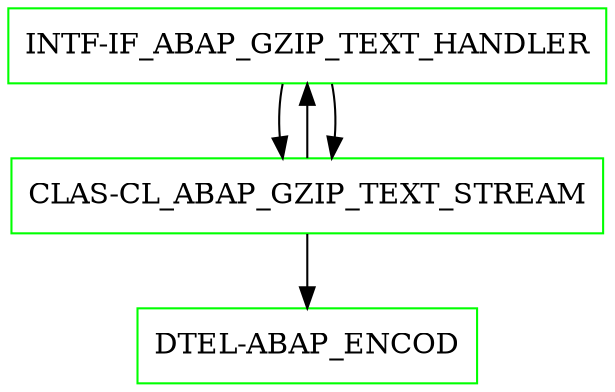 digraph G {
  "INTF-IF_ABAP_GZIP_TEXT_HANDLER" [shape=box,color=green];
  "CLAS-CL_ABAP_GZIP_TEXT_STREAM" [shape=box,color=green,URL="./CLAS_CL_ABAP_GZIP_TEXT_STREAM.html"];
  "INTF-IF_ABAP_GZIP_TEXT_HANDLER" [shape=box,color=green,URL="./INTF_IF_ABAP_GZIP_TEXT_HANDLER.html"];
  "DTEL-ABAP_ENCOD" [shape=box,color=green,URL="./DTEL_ABAP_ENCOD.html"];
  "INTF-IF_ABAP_GZIP_TEXT_HANDLER" -> "CLAS-CL_ABAP_GZIP_TEXT_STREAM";
  "CLAS-CL_ABAP_GZIP_TEXT_STREAM" -> "DTEL-ABAP_ENCOD";
  "CLAS-CL_ABAP_GZIP_TEXT_STREAM" -> "INTF-IF_ABAP_GZIP_TEXT_HANDLER";
  "INTF-IF_ABAP_GZIP_TEXT_HANDLER" -> "CLAS-CL_ABAP_GZIP_TEXT_STREAM";
}
